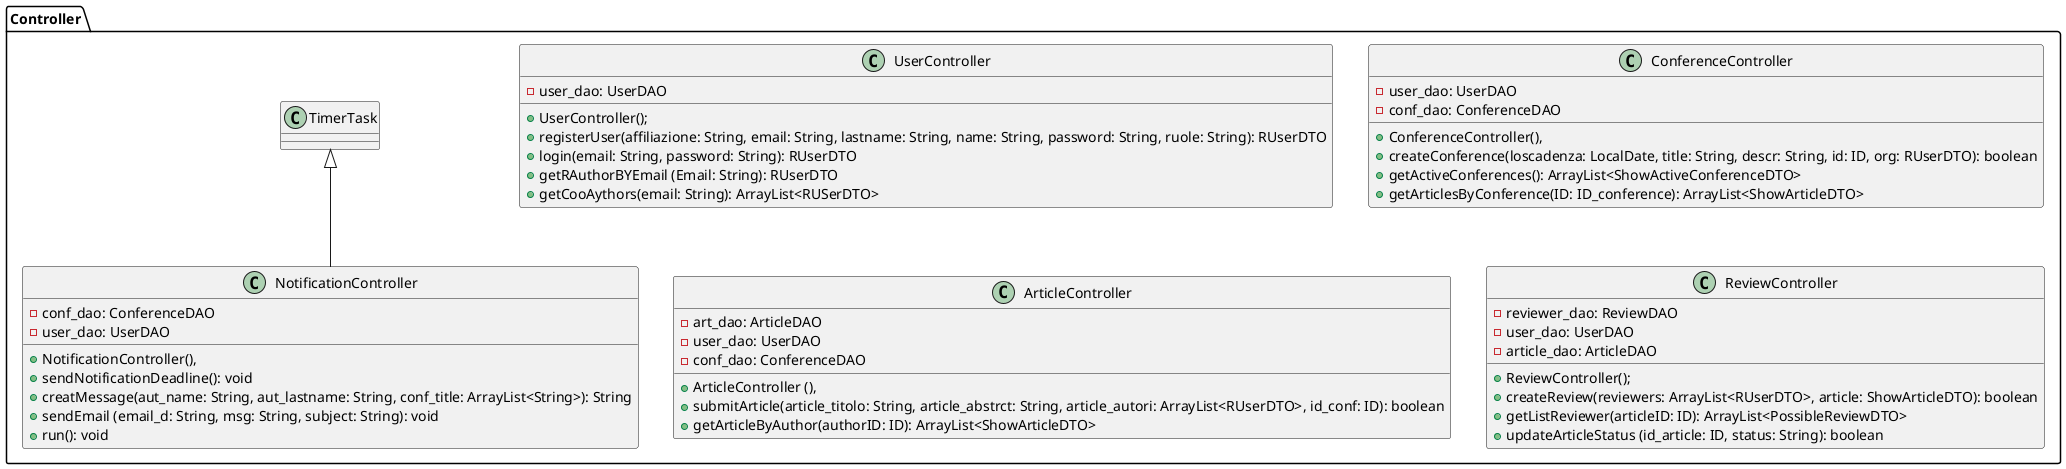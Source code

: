 @startuml
package Controller {

  class UserController {
    - user_dao: UserDAO
    + UserController();
    + registerUser(affiliazione: String, email: String, lastname: String, name: String, password: String, ruole: String): RUserDTO
    + login(email: String, password: String): RUserDTO
    + getRAuthorBYEmail (Email: String): RUserDTO
    + getCooAythors(email: String): ArrayList<RUSerDTO>
  }

  class ConferenceController {
    - user_dao: UserDAO
    - conf_dao: ConferenceDAO
    + ConferenceController(),
    + createConference(loscadenza: LocalDate, title: String, descr: String, id: ID, org: RUserDTO): boolean
    + getActiveConferences(): ArrayList<ShowActiveConferenceDTO>
    + getArticlesByConference(ID: ID_conference): ArrayList<ShowArticleDTO>
  }
  
  class ArticleController {
    - art_dao: ArticleDAO
    - user_dao: UserDAO
    - conf_dao: ConferenceDAO
    + ArticleController (),
    + submitArticle(article_titolo: String, article_abstrct: String, article_autori: ArrayList<RUserDTO>, id_conf: ID): boolean
    + getArticleByAuthor(authorID: ID): ArrayList<ShowArticleDTO>
  }

  class ReviewController {
    - reviewer_dao: ReviewDAO
    - user_dao: UserDAO
    - article_dao: ArticleDAO
    + ReviewController();
    + createReview(reviewers: ArrayList<RUserDTO>, article: ShowArticleDTO): boolean
    + getListReviewer(articleID: ID): ArrayList<PossibleReviewDTO>
    + updateArticleStatus (id_article: ID, status: String): boolean
  }

  class NotificationController {
    - conf_dao: ConferenceDAO
    - user_dao: UserDAO
    + NotificationController(),
    + sendNotificationDeadline(): void
    + creatMessage(aut_name: String, aut_lastname: String, conf_title: ArrayList<String>): String
    + sendEmail (email_d: String, msg: String, subject: String): void
    + run(): void
  }

TimerTask <|-- NotificationController

}
@enduml

